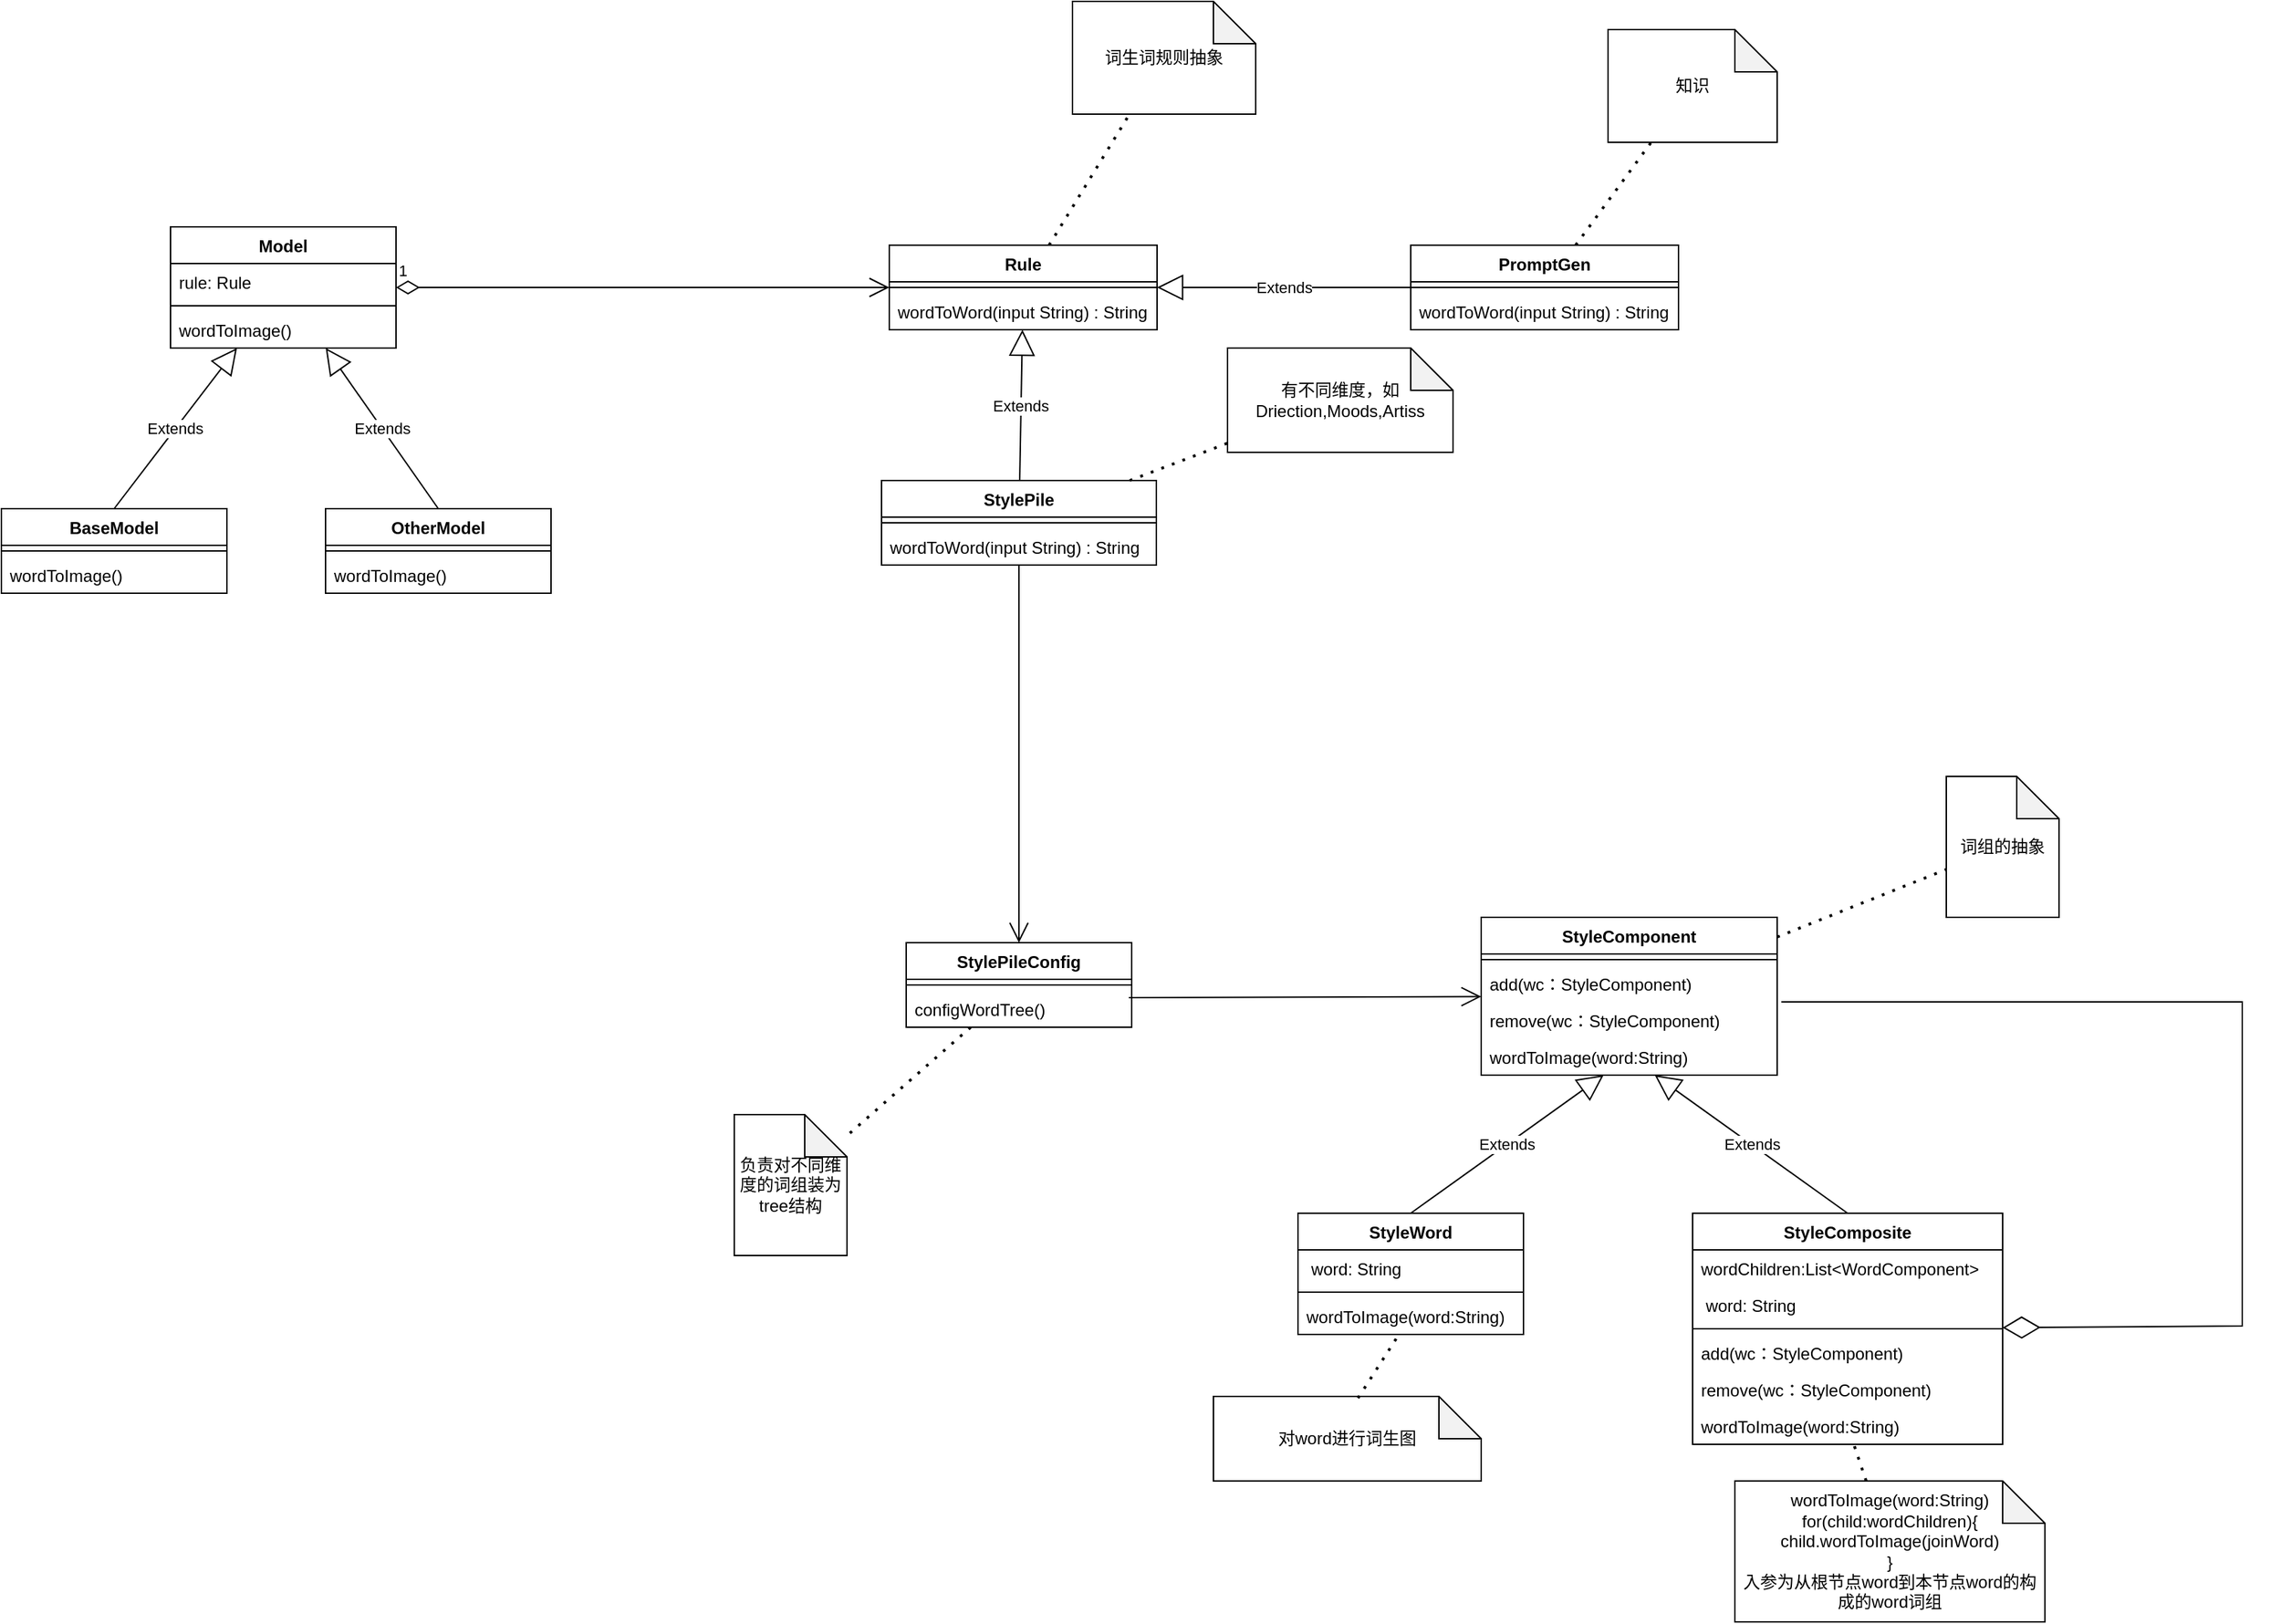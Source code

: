 <mxfile version="20.8.23" type="github">
  <diagram id="C5RBs43oDa-KdzZeNtuy" name="Page-1">
    <mxGraphModel dx="2006" dy="1645" grid="1" gridSize="10" guides="1" tooltips="1" connect="1" arrows="1" fold="1" page="1" pageScale="1" pageWidth="827" pageHeight="1169" math="0" shadow="0">
      <root>
        <mxCell id="WIyWlLk6GJQsqaUBKTNV-0" />
        <mxCell id="WIyWlLk6GJQsqaUBKTNV-1" parent="WIyWlLk6GJQsqaUBKTNV-0" />
        <mxCell id="yQq68o5WZJDf7F2LKcGU-19" value="StyleComponent" style="swimlane;fontStyle=1;align=center;verticalAlign=top;childLayout=stackLayout;horizontal=1;startSize=26;horizontalStack=0;resizeParent=1;resizeParentMax=0;resizeLast=0;collapsible=1;marginBottom=0;" vertex="1" parent="WIyWlLk6GJQsqaUBKTNV-1">
          <mxGeometry x="430" y="130" width="210" height="112" as="geometry" />
        </mxCell>
        <mxCell id="yQq68o5WZJDf7F2LKcGU-20" value="" style="line;strokeWidth=1;fillColor=none;align=left;verticalAlign=middle;spacingTop=-1;spacingLeft=3;spacingRight=3;rotatable=0;labelPosition=right;points=[];portConstraint=eastwest;strokeColor=inherit;" vertex="1" parent="yQq68o5WZJDf7F2LKcGU-19">
          <mxGeometry y="26" width="210" height="8" as="geometry" />
        </mxCell>
        <mxCell id="yQq68o5WZJDf7F2LKcGU-21" value="add(wc：StyleComponent)" style="text;strokeColor=none;fillColor=none;align=left;verticalAlign=top;spacingLeft=4;spacingRight=4;overflow=hidden;rotatable=0;points=[[0,0.5],[1,0.5]];portConstraint=eastwest;" vertex="1" parent="yQq68o5WZJDf7F2LKcGU-19">
          <mxGeometry y="34" width="210" height="26" as="geometry" />
        </mxCell>
        <mxCell id="yQq68o5WZJDf7F2LKcGU-22" value="remove(wc：StyleComponent)" style="text;strokeColor=none;fillColor=none;align=left;verticalAlign=top;spacingLeft=4;spacingRight=4;overflow=hidden;rotatable=0;points=[[0,0.5],[1,0.5]];portConstraint=eastwest;" vertex="1" parent="yQq68o5WZJDf7F2LKcGU-19">
          <mxGeometry y="60" width="210" height="26" as="geometry" />
        </mxCell>
        <mxCell id="yQq68o5WZJDf7F2LKcGU-38" value="wordToImage(word:String)" style="text;strokeColor=none;fillColor=none;align=left;verticalAlign=top;spacingLeft=4;spacingRight=4;overflow=hidden;rotatable=0;points=[[0,0.5],[1,0.5]];portConstraint=eastwest;" vertex="1" parent="yQq68o5WZJDf7F2LKcGU-19">
          <mxGeometry y="86" width="210" height="26" as="geometry" />
        </mxCell>
        <mxCell id="yQq68o5WZJDf7F2LKcGU-24" value="词组的抽象" style="shape=note;whiteSpace=wrap;html=1;backgroundOutline=1;darkOpacity=0.05;" vertex="1" parent="WIyWlLk6GJQsqaUBKTNV-1">
          <mxGeometry x="760" y="30" width="80" height="100" as="geometry" />
        </mxCell>
        <mxCell id="yQq68o5WZJDf7F2LKcGU-25" value="" style="endArrow=none;dashed=1;html=1;dashPattern=1 3;strokeWidth=2;rounded=0;" edge="1" parent="WIyWlLk6GJQsqaUBKTNV-1" source="yQq68o5WZJDf7F2LKcGU-19" target="yQq68o5WZJDf7F2LKcGU-24">
          <mxGeometry width="50" height="50" relative="1" as="geometry">
            <mxPoint x="630" y="190" as="sourcePoint" />
            <mxPoint x="680" y="140" as="targetPoint" />
          </mxGeometry>
        </mxCell>
        <mxCell id="yQq68o5WZJDf7F2LKcGU-26" value="StyleWord" style="swimlane;fontStyle=1;align=center;verticalAlign=top;childLayout=stackLayout;horizontal=1;startSize=26;horizontalStack=0;resizeParent=1;resizeParentMax=0;resizeLast=0;collapsible=1;marginBottom=0;" vertex="1" parent="WIyWlLk6GJQsqaUBKTNV-1">
          <mxGeometry x="300" y="340" width="160" height="86" as="geometry" />
        </mxCell>
        <mxCell id="yQq68o5WZJDf7F2LKcGU-27" value=" word: String" style="text;strokeColor=none;fillColor=none;align=left;verticalAlign=top;spacingLeft=4;spacingRight=4;overflow=hidden;rotatable=0;points=[[0,0.5],[1,0.5]];portConstraint=eastwest;" vertex="1" parent="yQq68o5WZJDf7F2LKcGU-26">
          <mxGeometry y="26" width="160" height="26" as="geometry" />
        </mxCell>
        <mxCell id="yQq68o5WZJDf7F2LKcGU-28" value="" style="line;strokeWidth=1;fillColor=none;align=left;verticalAlign=middle;spacingTop=-1;spacingLeft=3;spacingRight=3;rotatable=0;labelPosition=right;points=[];portConstraint=eastwest;strokeColor=inherit;" vertex="1" parent="yQq68o5WZJDf7F2LKcGU-26">
          <mxGeometry y="52" width="160" height="8" as="geometry" />
        </mxCell>
        <mxCell id="yQq68o5WZJDf7F2LKcGU-39" value="wordToImage(word:String)" style="text;strokeColor=none;fillColor=none;align=left;verticalAlign=top;spacingLeft=4;spacingRight=4;overflow=hidden;rotatable=0;points=[[0,0.5],[1,0.5]];portConstraint=eastwest;" vertex="1" parent="yQq68o5WZJDf7F2LKcGU-26">
          <mxGeometry y="60" width="160" height="26" as="geometry" />
        </mxCell>
        <mxCell id="yQq68o5WZJDf7F2LKcGU-30" value="Extends" style="endArrow=block;endSize=16;endFill=0;html=1;rounded=0;exitX=0.5;exitY=0;exitDx=0;exitDy=0;" edge="1" parent="WIyWlLk6GJQsqaUBKTNV-1" source="yQq68o5WZJDf7F2LKcGU-26">
          <mxGeometry width="160" relative="1" as="geometry">
            <mxPoint x="510" y="340" as="sourcePoint" />
            <mxPoint x="516.847" y="242" as="targetPoint" />
          </mxGeometry>
        </mxCell>
        <mxCell id="yQq68o5WZJDf7F2LKcGU-31" value="StyleComposite" style="swimlane;fontStyle=1;align=center;verticalAlign=top;childLayout=stackLayout;horizontal=1;startSize=26;horizontalStack=0;resizeParent=1;resizeParentMax=0;resizeLast=0;collapsible=1;marginBottom=0;" vertex="1" parent="WIyWlLk6GJQsqaUBKTNV-1">
          <mxGeometry x="580" y="340" width="220" height="164" as="geometry" />
        </mxCell>
        <mxCell id="yQq68o5WZJDf7F2LKcGU-32" value="wordChildren:List&lt;WordComponent&gt;" style="text;strokeColor=none;fillColor=none;align=left;verticalAlign=top;spacingLeft=4;spacingRight=4;overflow=hidden;rotatable=0;points=[[0,0.5],[1,0.5]];portConstraint=eastwest;" vertex="1" parent="yQq68o5WZJDf7F2LKcGU-31">
          <mxGeometry y="26" width="220" height="26" as="geometry" />
        </mxCell>
        <mxCell id="yQq68o5WZJDf7F2LKcGU-45" value=" word: String" style="text;strokeColor=none;fillColor=none;align=left;verticalAlign=top;spacingLeft=4;spacingRight=4;overflow=hidden;rotatable=0;points=[[0,0.5],[1,0.5]];portConstraint=eastwest;" vertex="1" parent="yQq68o5WZJDf7F2LKcGU-31">
          <mxGeometry y="52" width="220" height="26" as="geometry" />
        </mxCell>
        <mxCell id="yQq68o5WZJDf7F2LKcGU-33" value="" style="line;strokeWidth=1;fillColor=none;align=left;verticalAlign=middle;spacingTop=-1;spacingLeft=3;spacingRight=3;rotatable=0;labelPosition=right;points=[];portConstraint=eastwest;strokeColor=inherit;" vertex="1" parent="yQq68o5WZJDf7F2LKcGU-31">
          <mxGeometry y="78" width="220" height="8" as="geometry" />
        </mxCell>
        <mxCell id="yQq68o5WZJDf7F2LKcGU-34" value="add(wc：StyleComponent)" style="text;strokeColor=none;fillColor=none;align=left;verticalAlign=top;spacingLeft=4;spacingRight=4;overflow=hidden;rotatable=0;points=[[0,0.5],[1,0.5]];portConstraint=eastwest;" vertex="1" parent="yQq68o5WZJDf7F2LKcGU-31">
          <mxGeometry y="86" width="220" height="26" as="geometry" />
        </mxCell>
        <mxCell id="yQq68o5WZJDf7F2LKcGU-36" value="remove(wc：StyleComponent)" style="text;strokeColor=none;fillColor=none;align=left;verticalAlign=top;spacingLeft=4;spacingRight=4;overflow=hidden;rotatable=0;points=[[0,0.5],[1,0.5]];portConstraint=eastwest;" vertex="1" parent="yQq68o5WZJDf7F2LKcGU-31">
          <mxGeometry y="112" width="220" height="26" as="geometry" />
        </mxCell>
        <mxCell id="yQq68o5WZJDf7F2LKcGU-35" value="wordToImage(word:String)" style="text;strokeColor=none;fillColor=none;align=left;verticalAlign=top;spacingLeft=4;spacingRight=4;overflow=hidden;rotatable=0;points=[[0,0.5],[1,0.5]];portConstraint=eastwest;" vertex="1" parent="yQq68o5WZJDf7F2LKcGU-31">
          <mxGeometry y="138" width="220" height="26" as="geometry" />
        </mxCell>
        <mxCell id="yQq68o5WZJDf7F2LKcGU-37" value="Extends" style="endArrow=block;endSize=16;endFill=0;html=1;rounded=0;exitX=0.5;exitY=0;exitDx=0;exitDy=0;" edge="1" parent="WIyWlLk6GJQsqaUBKTNV-1" source="yQq68o5WZJDf7F2LKcGU-31">
          <mxGeometry width="160" relative="1" as="geometry">
            <mxPoint x="710" y="310" as="sourcePoint" />
            <mxPoint x="553.153" y="242" as="targetPoint" />
          </mxGeometry>
        </mxCell>
        <mxCell id="yQq68o5WZJDf7F2LKcGU-40" value="wordToImage(word:String)&lt;br&gt;for(child:wordChildren){&lt;br&gt;child.wordToImage(joinWord)&lt;br&gt;}&lt;br&gt;入参为从根节点word到本节点word的构成的word词组" style="shape=note;whiteSpace=wrap;html=1;backgroundOutline=1;darkOpacity=0.05;" vertex="1" parent="WIyWlLk6GJQsqaUBKTNV-1">
          <mxGeometry x="610" y="530" width="220" height="100" as="geometry" />
        </mxCell>
        <mxCell id="yQq68o5WZJDf7F2LKcGU-42" value="" style="endArrow=none;dashed=1;html=1;dashPattern=1 3;strokeWidth=2;rounded=0;" edge="1" parent="WIyWlLk6GJQsqaUBKTNV-1" source="yQq68o5WZJDf7F2LKcGU-40" target="yQq68o5WZJDf7F2LKcGU-35">
          <mxGeometry width="50" height="50" relative="1" as="geometry">
            <mxPoint x="500" y="580" as="sourcePoint" />
            <mxPoint x="550" y="530" as="targetPoint" />
          </mxGeometry>
        </mxCell>
        <mxCell id="yQq68o5WZJDf7F2LKcGU-43" value="对word进行词生图" style="shape=note;whiteSpace=wrap;html=1;backgroundOutline=1;darkOpacity=0.05;" vertex="1" parent="WIyWlLk6GJQsqaUBKTNV-1">
          <mxGeometry x="240" y="470" width="190" height="60" as="geometry" />
        </mxCell>
        <mxCell id="yQq68o5WZJDf7F2LKcGU-44" value="" style="endArrow=none;dashed=1;html=1;dashPattern=1 3;strokeWidth=2;rounded=0;exitX=0.54;exitY=0.02;exitDx=0;exitDy=0;exitPerimeter=0;" edge="1" parent="WIyWlLk6GJQsqaUBKTNV-1" source="yQq68o5WZJDf7F2LKcGU-43" target="yQq68o5WZJDf7F2LKcGU-39">
          <mxGeometry width="50" height="50" relative="1" as="geometry">
            <mxPoint x="340" y="490" as="sourcePoint" />
            <mxPoint x="390" y="440" as="targetPoint" />
          </mxGeometry>
        </mxCell>
        <mxCell id="yQq68o5WZJDf7F2LKcGU-47" value="" style="endArrow=diamondThin;endFill=0;endSize=24;html=1;rounded=0;exitX=1.014;exitY=0;exitDx=0;exitDy=0;exitPerimeter=0;" edge="1" parent="WIyWlLk6GJQsqaUBKTNV-1" source="yQq68o5WZJDf7F2LKcGU-22" target="yQq68o5WZJDf7F2LKcGU-31">
          <mxGeometry width="160" relative="1" as="geometry">
            <mxPoint x="860" y="320" as="sourcePoint" />
            <mxPoint x="1020" y="320" as="targetPoint" />
            <Array as="points">
              <mxPoint x="970" y="190" />
              <mxPoint x="970" y="420" />
            </Array>
          </mxGeometry>
        </mxCell>
        <mxCell id="yQq68o5WZJDf7F2LKcGU-48" value="StylePileConfig" style="swimlane;fontStyle=1;align=center;verticalAlign=top;childLayout=stackLayout;horizontal=1;startSize=26;horizontalStack=0;resizeParent=1;resizeParentMax=0;resizeLast=0;collapsible=1;marginBottom=0;" vertex="1" parent="WIyWlLk6GJQsqaUBKTNV-1">
          <mxGeometry x="22" y="148" width="160" height="60" as="geometry" />
        </mxCell>
        <mxCell id="yQq68o5WZJDf7F2LKcGU-50" value="" style="line;strokeWidth=1;fillColor=none;align=left;verticalAlign=middle;spacingTop=-1;spacingLeft=3;spacingRight=3;rotatable=0;labelPosition=right;points=[];portConstraint=eastwest;strokeColor=inherit;" vertex="1" parent="yQq68o5WZJDf7F2LKcGU-48">
          <mxGeometry y="26" width="160" height="8" as="geometry" />
        </mxCell>
        <mxCell id="yQq68o5WZJDf7F2LKcGU-51" value="configWordTree()" style="text;strokeColor=none;fillColor=none;align=left;verticalAlign=top;spacingLeft=4;spacingRight=4;overflow=hidden;rotatable=0;points=[[0,0.5],[1,0.5]];portConstraint=eastwest;" vertex="1" parent="yQq68o5WZJDf7F2LKcGU-48">
          <mxGeometry y="34" width="160" height="26" as="geometry" />
        </mxCell>
        <mxCell id="yQq68o5WZJDf7F2LKcGU-52" value="" style="endArrow=open;endFill=1;endSize=12;html=1;rounded=0;exitX=1;exitY=0.5;exitDx=0;exitDy=0;" edge="1" parent="WIyWlLk6GJQsqaUBKTNV-1" target="yQq68o5WZJDf7F2LKcGU-19">
          <mxGeometry width="160" relative="1" as="geometry">
            <mxPoint x="180" y="187" as="sourcePoint" />
            <mxPoint x="390" y="170" as="targetPoint" />
          </mxGeometry>
        </mxCell>
        <mxCell id="yQq68o5WZJDf7F2LKcGU-53" value="负责对不同维度的词组装为tree结构" style="shape=note;whiteSpace=wrap;html=1;backgroundOutline=1;darkOpacity=0.05;" vertex="1" parent="WIyWlLk6GJQsqaUBKTNV-1">
          <mxGeometry x="-100" y="270" width="80" height="100" as="geometry" />
        </mxCell>
        <mxCell id="yQq68o5WZJDf7F2LKcGU-54" value="" style="endArrow=none;dashed=1;html=1;dashPattern=1 3;strokeWidth=2;rounded=0;" edge="1" parent="WIyWlLk6GJQsqaUBKTNV-1" source="yQq68o5WZJDf7F2LKcGU-48" target="yQq68o5WZJDf7F2LKcGU-53">
          <mxGeometry width="50" height="50" relative="1" as="geometry">
            <mxPoint x="170" y="50" as="sourcePoint" />
            <mxPoint x="220" as="targetPoint" />
          </mxGeometry>
        </mxCell>
        <mxCell id="yQq68o5WZJDf7F2LKcGU-59" value="Model" style="swimlane;fontStyle=1;align=center;verticalAlign=top;childLayout=stackLayout;horizontal=1;startSize=26;horizontalStack=0;resizeParent=1;resizeParentMax=0;resizeLast=0;collapsible=1;marginBottom=0;" vertex="1" parent="WIyWlLk6GJQsqaUBKTNV-1">
          <mxGeometry x="-500" y="-360" width="160" height="86" as="geometry" />
        </mxCell>
        <mxCell id="yQq68o5WZJDf7F2LKcGU-60" value="rule: Rule" style="text;strokeColor=none;fillColor=none;align=left;verticalAlign=top;spacingLeft=4;spacingRight=4;overflow=hidden;rotatable=0;points=[[0,0.5],[1,0.5]];portConstraint=eastwest;" vertex="1" parent="yQq68o5WZJDf7F2LKcGU-59">
          <mxGeometry y="26" width="160" height="26" as="geometry" />
        </mxCell>
        <mxCell id="yQq68o5WZJDf7F2LKcGU-61" value="" style="line;strokeWidth=1;fillColor=none;align=left;verticalAlign=middle;spacingTop=-1;spacingLeft=3;spacingRight=3;rotatable=0;labelPosition=right;points=[];portConstraint=eastwest;strokeColor=inherit;" vertex="1" parent="yQq68o5WZJDf7F2LKcGU-59">
          <mxGeometry y="52" width="160" height="8" as="geometry" />
        </mxCell>
        <mxCell id="yQq68o5WZJDf7F2LKcGU-62" value="wordToImage()" style="text;strokeColor=none;fillColor=none;align=left;verticalAlign=top;spacingLeft=4;spacingRight=4;overflow=hidden;rotatable=0;points=[[0,0.5],[1,0.5]];portConstraint=eastwest;" vertex="1" parent="yQq68o5WZJDf7F2LKcGU-59">
          <mxGeometry y="60" width="160" height="26" as="geometry" />
        </mxCell>
        <mxCell id="yQq68o5WZJDf7F2LKcGU-63" value="BaseModel" style="swimlane;fontStyle=1;align=center;verticalAlign=top;childLayout=stackLayout;horizontal=1;startSize=26;horizontalStack=0;resizeParent=1;resizeParentMax=0;resizeLast=0;collapsible=1;marginBottom=0;" vertex="1" parent="WIyWlLk6GJQsqaUBKTNV-1">
          <mxGeometry x="-620" y="-160" width="160" height="60" as="geometry" />
        </mxCell>
        <mxCell id="yQq68o5WZJDf7F2LKcGU-65" value="" style="line;strokeWidth=1;fillColor=none;align=left;verticalAlign=middle;spacingTop=-1;spacingLeft=3;spacingRight=3;rotatable=0;labelPosition=right;points=[];portConstraint=eastwest;strokeColor=inherit;" vertex="1" parent="yQq68o5WZJDf7F2LKcGU-63">
          <mxGeometry y="26" width="160" height="8" as="geometry" />
        </mxCell>
        <mxCell id="yQq68o5WZJDf7F2LKcGU-72" value="wordToImage()" style="text;strokeColor=none;fillColor=none;align=left;verticalAlign=top;spacingLeft=4;spacingRight=4;overflow=hidden;rotatable=0;points=[[0,0.5],[1,0.5]];portConstraint=eastwest;" vertex="1" parent="yQq68o5WZJDf7F2LKcGU-63">
          <mxGeometry y="34" width="160" height="26" as="geometry" />
        </mxCell>
        <mxCell id="yQq68o5WZJDf7F2LKcGU-67" value="Extends" style="endArrow=block;endSize=16;endFill=0;html=1;rounded=0;exitX=0.5;exitY=0;exitDx=0;exitDy=0;" edge="1" parent="WIyWlLk6GJQsqaUBKTNV-1" source="yQq68o5WZJDf7F2LKcGU-63" target="yQq68o5WZJDf7F2LKcGU-59">
          <mxGeometry width="160" relative="1" as="geometry">
            <mxPoint x="-350" y="-210" as="sourcePoint" />
            <mxPoint x="-190" y="-210" as="targetPoint" />
          </mxGeometry>
        </mxCell>
        <mxCell id="yQq68o5WZJDf7F2LKcGU-68" value="OtherModel" style="swimlane;fontStyle=1;align=center;verticalAlign=top;childLayout=stackLayout;horizontal=1;startSize=26;horizontalStack=0;resizeParent=1;resizeParentMax=0;resizeLast=0;collapsible=1;marginBottom=0;" vertex="1" parent="WIyWlLk6GJQsqaUBKTNV-1">
          <mxGeometry x="-390" y="-160" width="160" height="60" as="geometry" />
        </mxCell>
        <mxCell id="yQq68o5WZJDf7F2LKcGU-70" value="" style="line;strokeWidth=1;fillColor=none;align=left;verticalAlign=middle;spacingTop=-1;spacingLeft=3;spacingRight=3;rotatable=0;labelPosition=right;points=[];portConstraint=eastwest;strokeColor=inherit;" vertex="1" parent="yQq68o5WZJDf7F2LKcGU-68">
          <mxGeometry y="26" width="160" height="8" as="geometry" />
        </mxCell>
        <mxCell id="yQq68o5WZJDf7F2LKcGU-73" value="wordToImage()" style="text;strokeColor=none;fillColor=none;align=left;verticalAlign=top;spacingLeft=4;spacingRight=4;overflow=hidden;rotatable=0;points=[[0,0.5],[1,0.5]];portConstraint=eastwest;" vertex="1" parent="yQq68o5WZJDf7F2LKcGU-68">
          <mxGeometry y="34" width="160" height="26" as="geometry" />
        </mxCell>
        <mxCell id="yQq68o5WZJDf7F2LKcGU-74" value="Extends" style="endArrow=block;endSize=16;endFill=0;html=1;rounded=0;exitX=0.5;exitY=0;exitDx=0;exitDy=0;" edge="1" parent="WIyWlLk6GJQsqaUBKTNV-1" source="yQq68o5WZJDf7F2LKcGU-68" target="yQq68o5WZJDf7F2LKcGU-59">
          <mxGeometry width="160" relative="1" as="geometry">
            <mxPoint x="-280" y="-190" as="sourcePoint" />
            <mxPoint x="-120" y="-190" as="targetPoint" />
          </mxGeometry>
        </mxCell>
        <mxCell id="yQq68o5WZJDf7F2LKcGU-75" value="Rule" style="swimlane;fontStyle=1;align=center;verticalAlign=top;childLayout=stackLayout;horizontal=1;startSize=26;horizontalStack=0;resizeParent=1;resizeParentMax=0;resizeLast=0;collapsible=1;marginBottom=0;" vertex="1" parent="WIyWlLk6GJQsqaUBKTNV-1">
          <mxGeometry x="10" y="-347" width="190" height="60" as="geometry" />
        </mxCell>
        <mxCell id="yQq68o5WZJDf7F2LKcGU-77" value="" style="line;strokeWidth=1;fillColor=none;align=left;verticalAlign=middle;spacingTop=-1;spacingLeft=3;spacingRight=3;rotatable=0;labelPosition=right;points=[];portConstraint=eastwest;strokeColor=inherit;" vertex="1" parent="yQq68o5WZJDf7F2LKcGU-75">
          <mxGeometry y="26" width="190" height="8" as="geometry" />
        </mxCell>
        <mxCell id="yQq68o5WZJDf7F2LKcGU-91" value="wordToWord(input String) : String" style="text;strokeColor=none;fillColor=none;align=left;verticalAlign=top;spacingLeft=4;spacingRight=4;overflow=hidden;rotatable=0;points=[[0,0.5],[1,0.5]];portConstraint=eastwest;" vertex="1" parent="yQq68o5WZJDf7F2LKcGU-75">
          <mxGeometry y="34" width="190" height="26" as="geometry" />
        </mxCell>
        <mxCell id="yQq68o5WZJDf7F2LKcGU-79" value="1" style="endArrow=open;html=1;endSize=12;startArrow=diamondThin;startSize=14;startFill=0;edgeStyle=orthogonalEdgeStyle;align=left;verticalAlign=bottom;rounded=0;" edge="1" parent="WIyWlLk6GJQsqaUBKTNV-1" source="yQq68o5WZJDf7F2LKcGU-59" target="yQq68o5WZJDf7F2LKcGU-75">
          <mxGeometry x="-1" y="3" relative="1" as="geometry">
            <mxPoint x="-340" y="-350" as="sourcePoint" />
            <mxPoint x="-180" y="-350" as="targetPoint" />
          </mxGeometry>
        </mxCell>
        <mxCell id="yQq68o5WZJDf7F2LKcGU-80" value="StylePile" style="swimlane;fontStyle=1;align=center;verticalAlign=top;childLayout=stackLayout;horizontal=1;startSize=26;horizontalStack=0;resizeParent=1;resizeParentMax=0;resizeLast=0;collapsible=1;marginBottom=0;" vertex="1" parent="WIyWlLk6GJQsqaUBKTNV-1">
          <mxGeometry x="4.5" y="-180" width="195" height="60" as="geometry" />
        </mxCell>
        <mxCell id="yQq68o5WZJDf7F2LKcGU-82" value="" style="line;strokeWidth=1;fillColor=none;align=left;verticalAlign=middle;spacingTop=-1;spacingLeft=3;spacingRight=3;rotatable=0;labelPosition=right;points=[];portConstraint=eastwest;strokeColor=inherit;" vertex="1" parent="yQq68o5WZJDf7F2LKcGU-80">
          <mxGeometry y="26" width="195" height="8" as="geometry" />
        </mxCell>
        <mxCell id="yQq68o5WZJDf7F2LKcGU-95" value="wordToWord(input String) : String" style="text;strokeColor=none;fillColor=none;align=left;verticalAlign=top;spacingLeft=4;spacingRight=4;overflow=hidden;rotatable=0;points=[[0,0.5],[1,0.5]];portConstraint=eastwest;" vertex="1" parent="yQq68o5WZJDf7F2LKcGU-80">
          <mxGeometry y="34" width="195" height="26" as="geometry" />
        </mxCell>
        <mxCell id="yQq68o5WZJDf7F2LKcGU-84" value="PromptGen" style="swimlane;fontStyle=1;align=center;verticalAlign=top;childLayout=stackLayout;horizontal=1;startSize=26;horizontalStack=0;resizeParent=1;resizeParentMax=0;resizeLast=0;collapsible=1;marginBottom=0;" vertex="1" parent="WIyWlLk6GJQsqaUBKTNV-1">
          <mxGeometry x="380" y="-347" width="190" height="60" as="geometry" />
        </mxCell>
        <mxCell id="yQq68o5WZJDf7F2LKcGU-86" value="" style="line;strokeWidth=1;fillColor=none;align=left;verticalAlign=middle;spacingTop=-1;spacingLeft=3;spacingRight=3;rotatable=0;labelPosition=right;points=[];portConstraint=eastwest;strokeColor=inherit;" vertex="1" parent="yQq68o5WZJDf7F2LKcGU-84">
          <mxGeometry y="26" width="190" height="8" as="geometry" />
        </mxCell>
        <mxCell id="yQq68o5WZJDf7F2LKcGU-92" value="wordToWord(input String) : String" style="text;strokeColor=none;fillColor=none;align=left;verticalAlign=top;spacingLeft=4;spacingRight=4;overflow=hidden;rotatable=0;points=[[0,0.5],[1,0.5]];portConstraint=eastwest;" vertex="1" parent="yQq68o5WZJDf7F2LKcGU-84">
          <mxGeometry y="34" width="190" height="26" as="geometry" />
        </mxCell>
        <mxCell id="yQq68o5WZJDf7F2LKcGU-88" value="Extends" style="endArrow=block;endSize=16;endFill=0;html=1;rounded=0;" edge="1" parent="WIyWlLk6GJQsqaUBKTNV-1" source="yQq68o5WZJDf7F2LKcGU-80" target="yQq68o5WZJDf7F2LKcGU-75">
          <mxGeometry width="160" relative="1" as="geometry">
            <mxPoint x="-120" y="-230" as="sourcePoint" />
            <mxPoint x="40" y="-230" as="targetPoint" />
          </mxGeometry>
        </mxCell>
        <mxCell id="yQq68o5WZJDf7F2LKcGU-90" value="Extends" style="endArrow=block;endSize=16;endFill=0;html=1;rounded=0;" edge="1" parent="WIyWlLk6GJQsqaUBKTNV-1" source="yQq68o5WZJDf7F2LKcGU-84" target="yQq68o5WZJDf7F2LKcGU-75">
          <mxGeometry width="160" relative="1" as="geometry">
            <mxPoint x="240" y="-280" as="sourcePoint" />
            <mxPoint x="400" y="-280" as="targetPoint" />
          </mxGeometry>
        </mxCell>
        <mxCell id="yQq68o5WZJDf7F2LKcGU-96" value="词生词规则抽象" style="shape=note;whiteSpace=wrap;html=1;backgroundOutline=1;darkOpacity=0.05;" vertex="1" parent="WIyWlLk6GJQsqaUBKTNV-1">
          <mxGeometry x="140" y="-520" width="130" height="80" as="geometry" />
        </mxCell>
        <mxCell id="yQq68o5WZJDf7F2LKcGU-97" value="" style="endArrow=none;dashed=1;html=1;dashPattern=1 3;strokeWidth=2;rounded=0;" edge="1" parent="WIyWlLk6GJQsqaUBKTNV-1" source="yQq68o5WZJDf7F2LKcGU-75" target="yQq68o5WZJDf7F2LKcGU-96">
          <mxGeometry width="50" height="50" relative="1" as="geometry">
            <mxPoint x="110" y="-420" as="sourcePoint" />
            <mxPoint x="160" y="-470" as="targetPoint" />
          </mxGeometry>
        </mxCell>
        <mxCell id="yQq68o5WZJDf7F2LKcGU-98" value="知识" style="shape=note;whiteSpace=wrap;html=1;backgroundOutline=1;darkOpacity=0.05;" vertex="1" parent="WIyWlLk6GJQsqaUBKTNV-1">
          <mxGeometry x="520" y="-500" width="120" height="80" as="geometry" />
        </mxCell>
        <mxCell id="yQq68o5WZJDf7F2LKcGU-99" value="" style="endArrow=none;dashed=1;html=1;dashPattern=1 3;strokeWidth=2;rounded=0;" edge="1" parent="WIyWlLk6GJQsqaUBKTNV-1" source="yQq68o5WZJDf7F2LKcGU-84" target="yQq68o5WZJDf7F2LKcGU-98">
          <mxGeometry width="50" height="50" relative="1" as="geometry">
            <mxPoint x="480" y="-400" as="sourcePoint" />
            <mxPoint x="530" y="-450" as="targetPoint" />
          </mxGeometry>
        </mxCell>
        <mxCell id="yQq68o5WZJDf7F2LKcGU-100" value="有不同维度，如Driection,Moods,Artiss" style="shape=note;whiteSpace=wrap;html=1;backgroundOutline=1;darkOpacity=0.05;" vertex="1" parent="WIyWlLk6GJQsqaUBKTNV-1">
          <mxGeometry x="250" y="-274" width="160" height="74" as="geometry" />
        </mxCell>
        <mxCell id="yQq68o5WZJDf7F2LKcGU-101" value="" style="endArrow=none;dashed=1;html=1;dashPattern=1 3;strokeWidth=2;rounded=0;" edge="1" parent="WIyWlLk6GJQsqaUBKTNV-1" source="yQq68o5WZJDf7F2LKcGU-80" target="yQq68o5WZJDf7F2LKcGU-100">
          <mxGeometry width="50" height="50" relative="1" as="geometry">
            <mxPoint x="260" y="-100" as="sourcePoint" />
            <mxPoint x="310" y="-150" as="targetPoint" />
          </mxGeometry>
        </mxCell>
        <mxCell id="yQq68o5WZJDf7F2LKcGU-102" value="" style="endArrow=open;endFill=1;endSize=12;html=1;rounded=0;" edge="1" parent="WIyWlLk6GJQsqaUBKTNV-1" source="yQq68o5WZJDf7F2LKcGU-80" target="yQq68o5WZJDf7F2LKcGU-48">
          <mxGeometry width="160" relative="1" as="geometry">
            <mxPoint x="330" y="-110" as="sourcePoint" />
            <mxPoint x="490" y="-110" as="targetPoint" />
          </mxGeometry>
        </mxCell>
      </root>
    </mxGraphModel>
  </diagram>
</mxfile>
